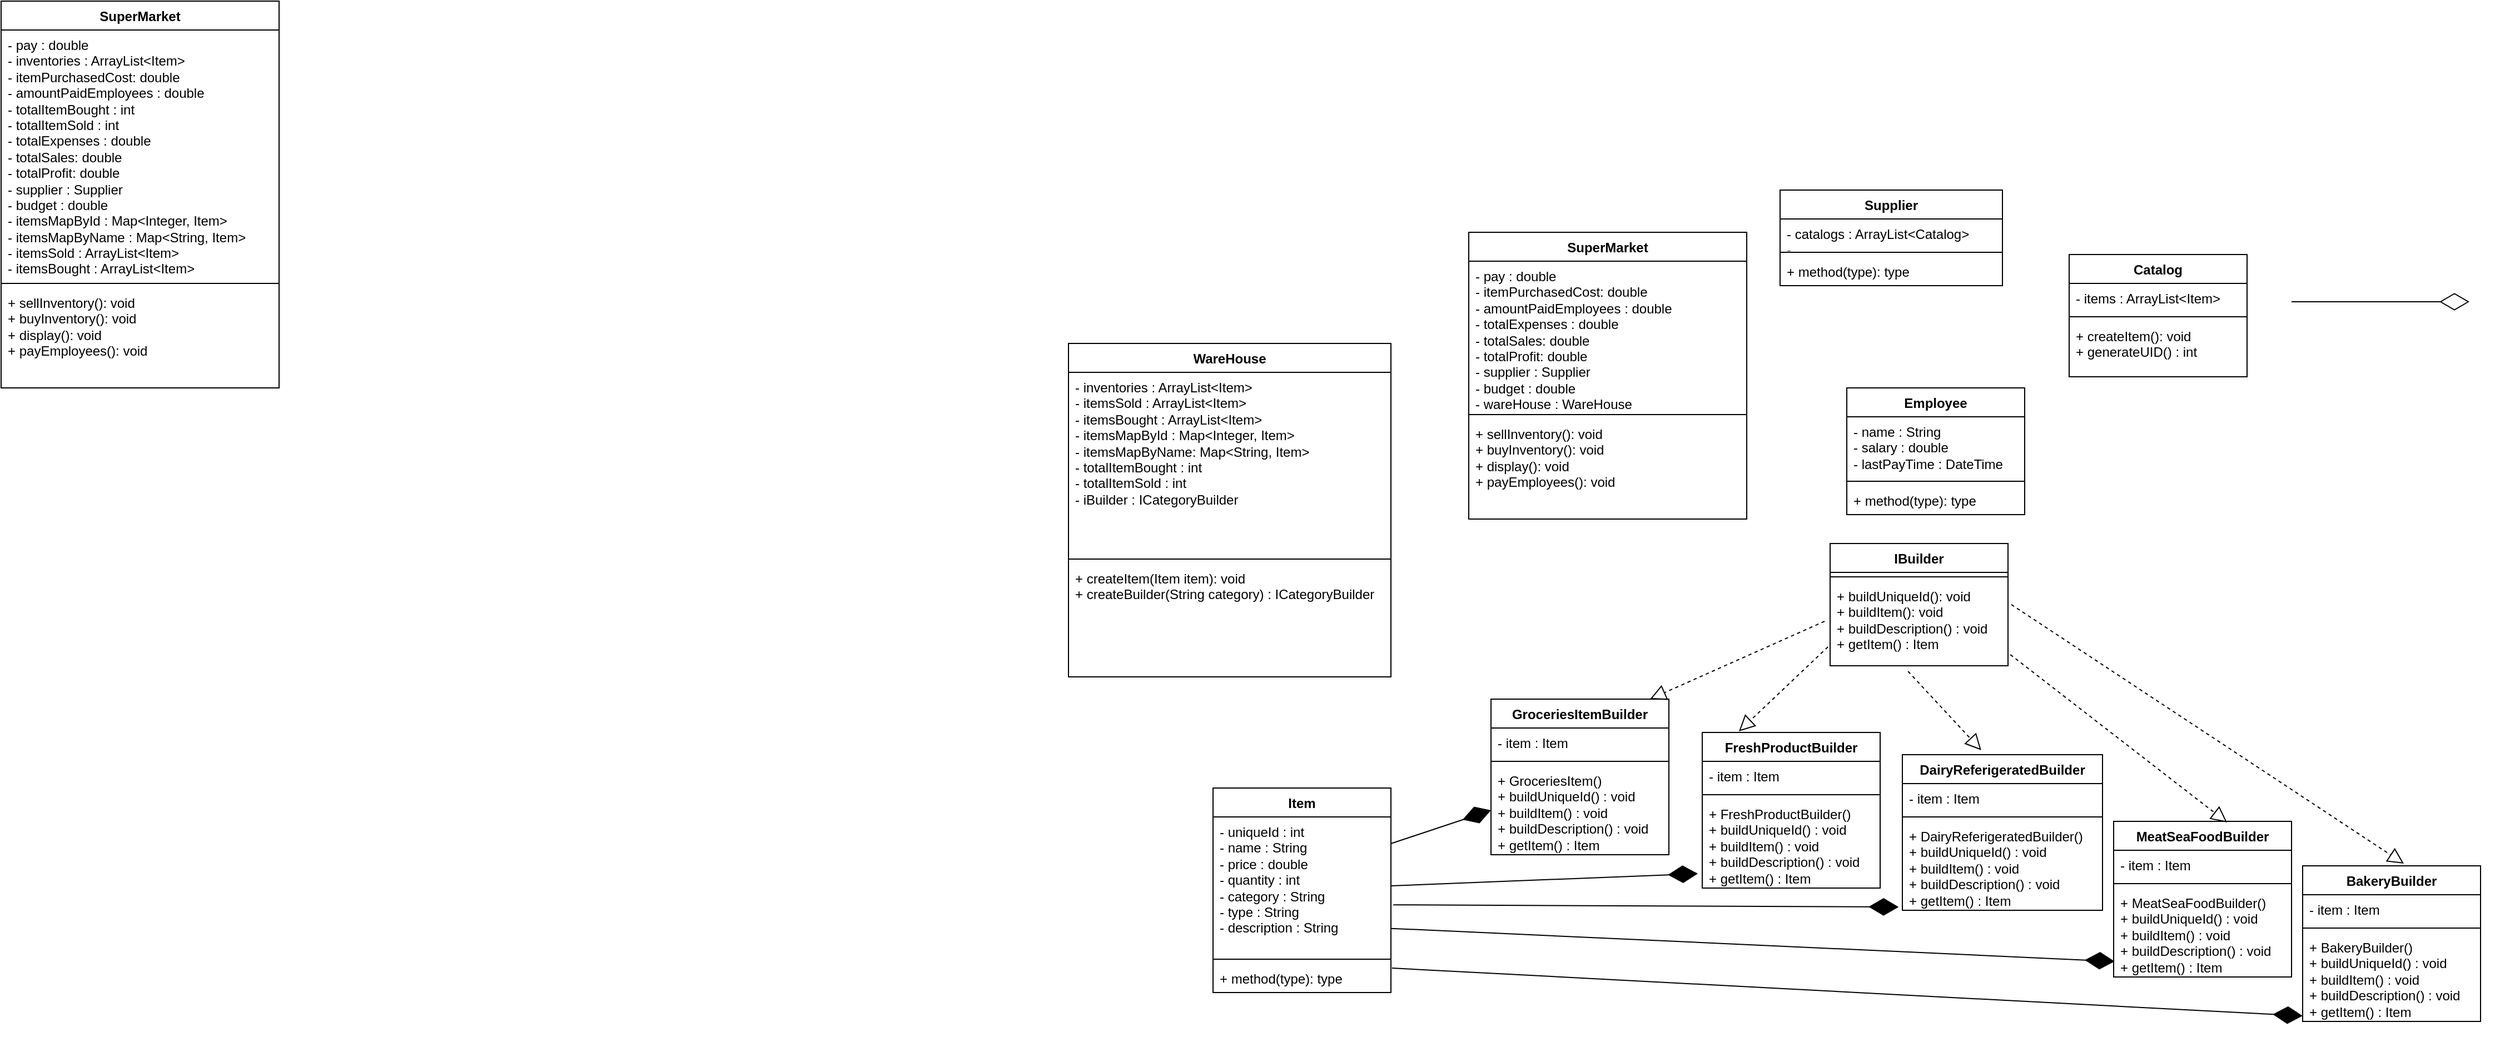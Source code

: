 <mxfile version="22.0.2" type="device">
  <diagram name="Page-1" id="-gRT8WgpqFWuWhDdHIi4">
    <mxGraphModel dx="2540" dy="1597" grid="1" gridSize="10" guides="1" tooltips="1" connect="1" arrows="1" fold="1" page="1" pageScale="1" pageWidth="850" pageHeight="1100" math="0" shadow="0">
      <root>
        <mxCell id="0" />
        <mxCell id="1" parent="0" />
        <mxCell id="uRmsWzJA4yEdJuGVgKY8-1" value="SuperMarket" style="swimlane;fontStyle=1;align=center;verticalAlign=top;childLayout=stackLayout;horizontal=1;startSize=26;horizontalStack=0;resizeParent=1;resizeParentMax=0;resizeLast=0;collapsible=1;marginBottom=0;whiteSpace=wrap;html=1;" parent="1" vertex="1">
          <mxGeometry x="100" y="160" width="250" height="258" as="geometry" />
        </mxCell>
        <mxCell id="uRmsWzJA4yEdJuGVgKY8-2" value="- pay : double&lt;br&gt;- itemPurchasedCost: double&lt;br&gt;- amountPaidEmployees : double&lt;br&gt;- totalExpenses : double&lt;br&gt;- totalSales: double&lt;br&gt;- totalProfit: double&lt;br&gt;- supplier : Supplier&lt;br&gt;- budget : double&lt;br&gt;- wareHouse : WareHouse" style="text;strokeColor=none;fillColor=none;align=left;verticalAlign=top;spacingLeft=4;spacingRight=4;overflow=hidden;rotatable=0;points=[[0,0.5],[1,0.5]];portConstraint=eastwest;whiteSpace=wrap;html=1;" parent="uRmsWzJA4yEdJuGVgKY8-1" vertex="1">
          <mxGeometry y="26" width="250" height="134" as="geometry" />
        </mxCell>
        <mxCell id="uRmsWzJA4yEdJuGVgKY8-3" value="" style="line;strokeWidth=1;fillColor=none;align=left;verticalAlign=middle;spacingTop=-1;spacingLeft=3;spacingRight=3;rotatable=0;labelPosition=right;points=[];portConstraint=eastwest;strokeColor=inherit;" parent="uRmsWzJA4yEdJuGVgKY8-1" vertex="1">
          <mxGeometry y="160" width="250" height="8" as="geometry" />
        </mxCell>
        <mxCell id="uRmsWzJA4yEdJuGVgKY8-4" value="+ sellInventory(): void&lt;br&gt;+ buyInventory(): void&lt;br&gt;+ display(): void&lt;br&gt;+ payEmployees(): void&lt;br&gt;" style="text;strokeColor=none;fillColor=none;align=left;verticalAlign=top;spacingLeft=4;spacingRight=4;overflow=hidden;rotatable=0;points=[[0,0.5],[1,0.5]];portConstraint=eastwest;whiteSpace=wrap;html=1;" parent="uRmsWzJA4yEdJuGVgKY8-1" vertex="1">
          <mxGeometry y="168" width="250" height="90" as="geometry" />
        </mxCell>
        <mxCell id="uRmsWzJA4yEdJuGVgKY8-5" value="Supplier&lt;br&gt;" style="swimlane;fontStyle=1;align=center;verticalAlign=top;childLayout=stackLayout;horizontal=1;startSize=26;horizontalStack=0;resizeParent=1;resizeParentMax=0;resizeLast=0;collapsible=1;marginBottom=0;whiteSpace=wrap;html=1;" parent="1" vertex="1">
          <mxGeometry x="380" y="122" width="200" height="86" as="geometry" />
        </mxCell>
        <mxCell id="uRmsWzJA4yEdJuGVgKY8-6" value="- catalogs : ArrayList&amp;lt;Catalog&amp;gt;&lt;br&gt;-&amp;nbsp;" style="text;strokeColor=none;fillColor=none;align=left;verticalAlign=top;spacingLeft=4;spacingRight=4;overflow=hidden;rotatable=0;points=[[0,0.5],[1,0.5]];portConstraint=eastwest;whiteSpace=wrap;html=1;" parent="uRmsWzJA4yEdJuGVgKY8-5" vertex="1">
          <mxGeometry y="26" width="200" height="26" as="geometry" />
        </mxCell>
        <mxCell id="uRmsWzJA4yEdJuGVgKY8-7" value="" style="line;strokeWidth=1;fillColor=none;align=left;verticalAlign=middle;spacingTop=-1;spacingLeft=3;spacingRight=3;rotatable=0;labelPosition=right;points=[];portConstraint=eastwest;strokeColor=inherit;" parent="uRmsWzJA4yEdJuGVgKY8-5" vertex="1">
          <mxGeometry y="52" width="200" height="8" as="geometry" />
        </mxCell>
        <mxCell id="uRmsWzJA4yEdJuGVgKY8-8" value="+ method(type): type" style="text;strokeColor=none;fillColor=none;align=left;verticalAlign=top;spacingLeft=4;spacingRight=4;overflow=hidden;rotatable=0;points=[[0,0.5],[1,0.5]];portConstraint=eastwest;whiteSpace=wrap;html=1;" parent="uRmsWzJA4yEdJuGVgKY8-5" vertex="1">
          <mxGeometry y="60" width="200" height="26" as="geometry" />
        </mxCell>
        <mxCell id="uRmsWzJA4yEdJuGVgKY8-9" value="Catalog" style="swimlane;fontStyle=1;align=center;verticalAlign=top;childLayout=stackLayout;horizontal=1;startSize=26;horizontalStack=0;resizeParent=1;resizeParentMax=0;resizeLast=0;collapsible=1;marginBottom=0;whiteSpace=wrap;html=1;" parent="1" vertex="1">
          <mxGeometry x="640" y="180" width="160" height="110" as="geometry" />
        </mxCell>
        <mxCell id="uRmsWzJA4yEdJuGVgKY8-10" value="- items : ArrayList&amp;lt;Item&amp;gt;" style="text;strokeColor=none;fillColor=none;align=left;verticalAlign=top;spacingLeft=4;spacingRight=4;overflow=hidden;rotatable=0;points=[[0,0.5],[1,0.5]];portConstraint=eastwest;whiteSpace=wrap;html=1;" parent="uRmsWzJA4yEdJuGVgKY8-9" vertex="1">
          <mxGeometry y="26" width="160" height="26" as="geometry" />
        </mxCell>
        <mxCell id="uRmsWzJA4yEdJuGVgKY8-11" value="" style="line;strokeWidth=1;fillColor=none;align=left;verticalAlign=middle;spacingTop=-1;spacingLeft=3;spacingRight=3;rotatable=0;labelPosition=right;points=[];portConstraint=eastwest;strokeColor=inherit;" parent="uRmsWzJA4yEdJuGVgKY8-9" vertex="1">
          <mxGeometry y="52" width="160" height="8" as="geometry" />
        </mxCell>
        <mxCell id="uRmsWzJA4yEdJuGVgKY8-12" value="+ createItem(): void&lt;br&gt;+ generateUID() : int" style="text;strokeColor=none;fillColor=none;align=left;verticalAlign=top;spacingLeft=4;spacingRight=4;overflow=hidden;rotatable=0;points=[[0,0.5],[1,0.5]];portConstraint=eastwest;whiteSpace=wrap;html=1;" parent="uRmsWzJA4yEdJuGVgKY8-9" vertex="1">
          <mxGeometry y="60" width="160" height="50" as="geometry" />
        </mxCell>
        <mxCell id="uRmsWzJA4yEdJuGVgKY8-13" value="Item" style="swimlane;fontStyle=1;align=center;verticalAlign=top;childLayout=stackLayout;horizontal=1;startSize=26;horizontalStack=0;resizeParent=1;resizeParentMax=0;resizeLast=0;collapsible=1;marginBottom=0;whiteSpace=wrap;html=1;" parent="1" vertex="1">
          <mxGeometry x="-130" y="660" width="160" height="184" as="geometry" />
        </mxCell>
        <mxCell id="uRmsWzJA4yEdJuGVgKY8-14" value="- uniqueId : int&lt;br&gt;- name : String&lt;br&gt;- price : double&lt;br&gt;- quantity : int&lt;br&gt;- category : String&lt;br&gt;- type : String&amp;nbsp;&lt;br&gt;- description : String" style="text;strokeColor=none;fillColor=none;align=left;verticalAlign=top;spacingLeft=4;spacingRight=4;overflow=hidden;rotatable=0;points=[[0,0.5],[1,0.5]];portConstraint=eastwest;whiteSpace=wrap;html=1;" parent="uRmsWzJA4yEdJuGVgKY8-13" vertex="1">
          <mxGeometry y="26" width="160" height="124" as="geometry" />
        </mxCell>
        <mxCell id="uRmsWzJA4yEdJuGVgKY8-15" value="" style="line;strokeWidth=1;fillColor=none;align=left;verticalAlign=middle;spacingTop=-1;spacingLeft=3;spacingRight=3;rotatable=0;labelPosition=right;points=[];portConstraint=eastwest;strokeColor=inherit;" parent="uRmsWzJA4yEdJuGVgKY8-13" vertex="1">
          <mxGeometry y="150" width="160" height="8" as="geometry" />
        </mxCell>
        <mxCell id="uRmsWzJA4yEdJuGVgKY8-16" value="+ method(type): type" style="text;strokeColor=none;fillColor=none;align=left;verticalAlign=top;spacingLeft=4;spacingRight=4;overflow=hidden;rotatable=0;points=[[0,0.5],[1,0.5]];portConstraint=eastwest;whiteSpace=wrap;html=1;" parent="uRmsWzJA4yEdJuGVgKY8-13" vertex="1">
          <mxGeometry y="158" width="160" height="26" as="geometry" />
        </mxCell>
        <mxCell id="uRmsWzJA4yEdJuGVgKY8-17" value="Employee" style="swimlane;fontStyle=1;align=center;verticalAlign=top;childLayout=stackLayout;horizontal=1;startSize=26;horizontalStack=0;resizeParent=1;resizeParentMax=0;resizeLast=0;collapsible=1;marginBottom=0;whiteSpace=wrap;html=1;" parent="1" vertex="1">
          <mxGeometry x="440" y="300" width="160" height="114" as="geometry" />
        </mxCell>
        <mxCell id="uRmsWzJA4yEdJuGVgKY8-18" value="- name : String&lt;br&gt;- salary : double&lt;br&gt;- lastPayTime : DateTime&lt;br&gt;" style="text;strokeColor=none;fillColor=none;align=left;verticalAlign=top;spacingLeft=4;spacingRight=4;overflow=hidden;rotatable=0;points=[[0,0.5],[1,0.5]];portConstraint=eastwest;whiteSpace=wrap;html=1;" parent="uRmsWzJA4yEdJuGVgKY8-17" vertex="1">
          <mxGeometry y="26" width="160" height="54" as="geometry" />
        </mxCell>
        <mxCell id="uRmsWzJA4yEdJuGVgKY8-19" value="" style="line;strokeWidth=1;fillColor=none;align=left;verticalAlign=middle;spacingTop=-1;spacingLeft=3;spacingRight=3;rotatable=0;labelPosition=right;points=[];portConstraint=eastwest;strokeColor=inherit;" parent="uRmsWzJA4yEdJuGVgKY8-17" vertex="1">
          <mxGeometry y="80" width="160" height="8" as="geometry" />
        </mxCell>
        <mxCell id="uRmsWzJA4yEdJuGVgKY8-20" value="+ method(type): type" style="text;strokeColor=none;fillColor=none;align=left;verticalAlign=top;spacingLeft=4;spacingRight=4;overflow=hidden;rotatable=0;points=[[0,0.5],[1,0.5]];portConstraint=eastwest;whiteSpace=wrap;html=1;" parent="uRmsWzJA4yEdJuGVgKY8-17" vertex="1">
          <mxGeometry y="88" width="160" height="26" as="geometry" />
        </mxCell>
        <mxCell id="uRmsWzJA4yEdJuGVgKY8-21" value="GroceriesItemBuilder" style="swimlane;fontStyle=1;align=center;verticalAlign=top;childLayout=stackLayout;horizontal=1;startSize=26;horizontalStack=0;resizeParent=1;resizeParentMax=0;resizeLast=0;collapsible=1;marginBottom=0;whiteSpace=wrap;html=1;" parent="1" vertex="1">
          <mxGeometry x="120" y="580" width="160" height="140" as="geometry" />
        </mxCell>
        <mxCell id="uRmsWzJA4yEdJuGVgKY8-22" value="- item : Item&amp;nbsp;" style="text;strokeColor=none;fillColor=none;align=left;verticalAlign=top;spacingLeft=4;spacingRight=4;overflow=hidden;rotatable=0;points=[[0,0.5],[1,0.5]];portConstraint=eastwest;whiteSpace=wrap;html=1;" parent="uRmsWzJA4yEdJuGVgKY8-21" vertex="1">
          <mxGeometry y="26" width="160" height="26" as="geometry" />
        </mxCell>
        <mxCell id="uRmsWzJA4yEdJuGVgKY8-23" value="" style="line;strokeWidth=1;fillColor=none;align=left;verticalAlign=middle;spacingTop=-1;spacingLeft=3;spacingRight=3;rotatable=0;labelPosition=right;points=[];portConstraint=eastwest;strokeColor=inherit;" parent="uRmsWzJA4yEdJuGVgKY8-21" vertex="1">
          <mxGeometry y="52" width="160" height="8" as="geometry" />
        </mxCell>
        <mxCell id="uRmsWzJA4yEdJuGVgKY8-24" value="+ GroceriesItem()&lt;br&gt;+ buildUniqueId() : void&lt;br&gt;+ buildItem() : void&lt;br&gt;+ buildDescription() : void&amp;nbsp;&lt;br&gt;+ getItem() : Item" style="text;strokeColor=none;fillColor=none;align=left;verticalAlign=top;spacingLeft=4;spacingRight=4;overflow=hidden;rotatable=0;points=[[0,0.5],[1,0.5]];portConstraint=eastwest;whiteSpace=wrap;html=1;" parent="uRmsWzJA4yEdJuGVgKY8-21" vertex="1">
          <mxGeometry y="60" width="160" height="80" as="geometry" />
        </mxCell>
        <mxCell id="uRmsWzJA4yEdJuGVgKY8-34" value="FreshProductBuilder" style="swimlane;fontStyle=1;align=center;verticalAlign=top;childLayout=stackLayout;horizontal=1;startSize=26;horizontalStack=0;resizeParent=1;resizeParentMax=0;resizeLast=0;collapsible=1;marginBottom=0;whiteSpace=wrap;html=1;" parent="1" vertex="1">
          <mxGeometry x="310" y="610" width="160" height="140" as="geometry" />
        </mxCell>
        <mxCell id="uRmsWzJA4yEdJuGVgKY8-35" value="- item : Item&amp;nbsp;" style="text;strokeColor=none;fillColor=none;align=left;verticalAlign=top;spacingLeft=4;spacingRight=4;overflow=hidden;rotatable=0;points=[[0,0.5],[1,0.5]];portConstraint=eastwest;whiteSpace=wrap;html=1;" parent="uRmsWzJA4yEdJuGVgKY8-34" vertex="1">
          <mxGeometry y="26" width="160" height="26" as="geometry" />
        </mxCell>
        <mxCell id="uRmsWzJA4yEdJuGVgKY8-36" value="" style="line;strokeWidth=1;fillColor=none;align=left;verticalAlign=middle;spacingTop=-1;spacingLeft=3;spacingRight=3;rotatable=0;labelPosition=right;points=[];portConstraint=eastwest;strokeColor=inherit;" parent="uRmsWzJA4yEdJuGVgKY8-34" vertex="1">
          <mxGeometry y="52" width="160" height="8" as="geometry" />
        </mxCell>
        <mxCell id="uRmsWzJA4yEdJuGVgKY8-37" value="+ FreshProductBuilder()&lt;br&gt;+ buildUniqueId() : void&lt;br&gt;+ buildItem() : void&lt;br&gt;+ buildDescription() : void&amp;nbsp;&lt;br&gt;+ getItem() : Item" style="text;strokeColor=none;fillColor=none;align=left;verticalAlign=top;spacingLeft=4;spacingRight=4;overflow=hidden;rotatable=0;points=[[0,0.5],[1,0.5]];portConstraint=eastwest;whiteSpace=wrap;html=1;" parent="uRmsWzJA4yEdJuGVgKY8-34" vertex="1">
          <mxGeometry y="60" width="160" height="80" as="geometry" />
        </mxCell>
        <mxCell id="uRmsWzJA4yEdJuGVgKY8-38" value="DairyReferigeratedBuilder" style="swimlane;fontStyle=1;align=center;verticalAlign=top;childLayout=stackLayout;horizontal=1;startSize=26;horizontalStack=0;resizeParent=1;resizeParentMax=0;resizeLast=0;collapsible=1;marginBottom=0;whiteSpace=wrap;html=1;" parent="1" vertex="1">
          <mxGeometry x="490" y="630" width="180" height="140" as="geometry" />
        </mxCell>
        <mxCell id="uRmsWzJA4yEdJuGVgKY8-39" value="- item : Item&amp;nbsp;" style="text;strokeColor=none;fillColor=none;align=left;verticalAlign=top;spacingLeft=4;spacingRight=4;overflow=hidden;rotatable=0;points=[[0,0.5],[1,0.5]];portConstraint=eastwest;whiteSpace=wrap;html=1;" parent="uRmsWzJA4yEdJuGVgKY8-38" vertex="1">
          <mxGeometry y="26" width="180" height="26" as="geometry" />
        </mxCell>
        <mxCell id="uRmsWzJA4yEdJuGVgKY8-40" value="" style="line;strokeWidth=1;fillColor=none;align=left;verticalAlign=middle;spacingTop=-1;spacingLeft=3;spacingRight=3;rotatable=0;labelPosition=right;points=[];portConstraint=eastwest;strokeColor=inherit;" parent="uRmsWzJA4yEdJuGVgKY8-38" vertex="1">
          <mxGeometry y="52" width="180" height="8" as="geometry" />
        </mxCell>
        <mxCell id="uRmsWzJA4yEdJuGVgKY8-41" value="+ DairyReferigeratedBuilder()&lt;br&gt;+ buildUniqueId() : void&lt;br&gt;+ buildItem() : void&lt;br&gt;+ buildDescription() : void&amp;nbsp;&lt;br&gt;+ getItem() : Item" style="text;strokeColor=none;fillColor=none;align=left;verticalAlign=top;spacingLeft=4;spacingRight=4;overflow=hidden;rotatable=0;points=[[0,0.5],[1,0.5]];portConstraint=eastwest;whiteSpace=wrap;html=1;" parent="uRmsWzJA4yEdJuGVgKY8-38" vertex="1">
          <mxGeometry y="60" width="180" height="80" as="geometry" />
        </mxCell>
        <mxCell id="uRmsWzJA4yEdJuGVgKY8-42" value="MeatSeaFoodBuilder" style="swimlane;fontStyle=1;align=center;verticalAlign=top;childLayout=stackLayout;horizontal=1;startSize=26;horizontalStack=0;resizeParent=1;resizeParentMax=0;resizeLast=0;collapsible=1;marginBottom=0;whiteSpace=wrap;html=1;" parent="1" vertex="1">
          <mxGeometry x="680" y="690" width="160" height="140" as="geometry" />
        </mxCell>
        <mxCell id="uRmsWzJA4yEdJuGVgKY8-43" value="- item : Item&amp;nbsp;" style="text;strokeColor=none;fillColor=none;align=left;verticalAlign=top;spacingLeft=4;spacingRight=4;overflow=hidden;rotatable=0;points=[[0,0.5],[1,0.5]];portConstraint=eastwest;whiteSpace=wrap;html=1;" parent="uRmsWzJA4yEdJuGVgKY8-42" vertex="1">
          <mxGeometry y="26" width="160" height="26" as="geometry" />
        </mxCell>
        <mxCell id="uRmsWzJA4yEdJuGVgKY8-44" value="" style="line;strokeWidth=1;fillColor=none;align=left;verticalAlign=middle;spacingTop=-1;spacingLeft=3;spacingRight=3;rotatable=0;labelPosition=right;points=[];portConstraint=eastwest;strokeColor=inherit;" parent="uRmsWzJA4yEdJuGVgKY8-42" vertex="1">
          <mxGeometry y="52" width="160" height="8" as="geometry" />
        </mxCell>
        <mxCell id="uRmsWzJA4yEdJuGVgKY8-45" value="+ MeatSeaFoodBuilder()&lt;br&gt;+ buildUniqueId() : void&lt;br&gt;+ buildItem() : void&lt;br&gt;+ buildDescription() : void&amp;nbsp;&lt;br&gt;+ getItem() : Item" style="text;strokeColor=none;fillColor=none;align=left;verticalAlign=top;spacingLeft=4;spacingRight=4;overflow=hidden;rotatable=0;points=[[0,0.5],[1,0.5]];portConstraint=eastwest;whiteSpace=wrap;html=1;" parent="uRmsWzJA4yEdJuGVgKY8-42" vertex="1">
          <mxGeometry y="60" width="160" height="80" as="geometry" />
        </mxCell>
        <mxCell id="uRmsWzJA4yEdJuGVgKY8-46" value="BakeryBuilder" style="swimlane;fontStyle=1;align=center;verticalAlign=top;childLayout=stackLayout;horizontal=1;startSize=26;horizontalStack=0;resizeParent=1;resizeParentMax=0;resizeLast=0;collapsible=1;marginBottom=0;whiteSpace=wrap;html=1;" parent="1" vertex="1">
          <mxGeometry x="850" y="730" width="160" height="140" as="geometry" />
        </mxCell>
        <mxCell id="uRmsWzJA4yEdJuGVgKY8-47" value="- item : Item&amp;nbsp;" style="text;strokeColor=none;fillColor=none;align=left;verticalAlign=top;spacingLeft=4;spacingRight=4;overflow=hidden;rotatable=0;points=[[0,0.5],[1,0.5]];portConstraint=eastwest;whiteSpace=wrap;html=1;" parent="uRmsWzJA4yEdJuGVgKY8-46" vertex="1">
          <mxGeometry y="26" width="160" height="26" as="geometry" />
        </mxCell>
        <mxCell id="uRmsWzJA4yEdJuGVgKY8-48" value="" style="line;strokeWidth=1;fillColor=none;align=left;verticalAlign=middle;spacingTop=-1;spacingLeft=3;spacingRight=3;rotatable=0;labelPosition=right;points=[];portConstraint=eastwest;strokeColor=inherit;" parent="uRmsWzJA4yEdJuGVgKY8-46" vertex="1">
          <mxGeometry y="52" width="160" height="8" as="geometry" />
        </mxCell>
        <mxCell id="uRmsWzJA4yEdJuGVgKY8-49" value="+ BakeryBuilder()&lt;br&gt;+ buildUniqueId() : void&lt;br&gt;+ buildItem() : void&lt;br&gt;+ buildDescription() : void&amp;nbsp;&lt;br&gt;+ getItem() : Item" style="text;strokeColor=none;fillColor=none;align=left;verticalAlign=top;spacingLeft=4;spacingRight=4;overflow=hidden;rotatable=0;points=[[0,0.5],[1,0.5]];portConstraint=eastwest;whiteSpace=wrap;html=1;" parent="uRmsWzJA4yEdJuGVgKY8-46" vertex="1">
          <mxGeometry y="60" width="160" height="80" as="geometry" />
        </mxCell>
        <mxCell id="uRmsWzJA4yEdJuGVgKY8-50" value="" style="endArrow=diamondThin;endFill=1;endSize=24;html=1;rounded=0;entryX=0;entryY=0.5;entryDx=0;entryDy=0;" parent="1" target="uRmsWzJA4yEdJuGVgKY8-24" edge="1">
          <mxGeometry width="160" relative="1" as="geometry">
            <mxPoint x="30" y="710" as="sourcePoint" />
            <mxPoint x="190" y="710" as="targetPoint" />
          </mxGeometry>
        </mxCell>
        <mxCell id="uRmsWzJA4yEdJuGVgKY8-51" value="" style="endArrow=diamondThin;endFill=1;endSize=24;html=1;rounded=0;entryX=-0.025;entryY=0.838;entryDx=0;entryDy=0;exitX=1;exitY=0.5;exitDx=0;exitDy=0;entryPerimeter=0;" parent="1" source="uRmsWzJA4yEdJuGVgKY8-14" target="uRmsWzJA4yEdJuGVgKY8-37" edge="1">
          <mxGeometry width="160" relative="1" as="geometry">
            <mxPoint x="40" y="720" as="sourcePoint" />
            <mxPoint x="130" y="690" as="targetPoint" />
          </mxGeometry>
        </mxCell>
        <mxCell id="uRmsWzJA4yEdJuGVgKY8-52" value="" style="endArrow=diamondThin;endFill=1;endSize=24;html=1;rounded=0;entryX=-0.019;entryY=0.963;entryDx=0;entryDy=0;exitX=1.013;exitY=0.638;exitDx=0;exitDy=0;entryPerimeter=0;exitPerimeter=0;" parent="1" source="uRmsWzJA4yEdJuGVgKY8-14" target="uRmsWzJA4yEdJuGVgKY8-41" edge="1">
          <mxGeometry width="160" relative="1" as="geometry">
            <mxPoint x="40" y="743" as="sourcePoint" />
            <mxPoint x="316" y="747" as="targetPoint" />
          </mxGeometry>
        </mxCell>
        <mxCell id="uRmsWzJA4yEdJuGVgKY8-53" value="" style="endArrow=diamondThin;endFill=1;endSize=24;html=1;rounded=0;entryX=0.006;entryY=0.825;entryDx=0;entryDy=0;exitX=1;exitY=0.809;exitDx=0;exitDy=0;entryPerimeter=0;exitPerimeter=0;" parent="1" source="uRmsWzJA4yEdJuGVgKY8-14" target="uRmsWzJA4yEdJuGVgKY8-45" edge="1">
          <mxGeometry width="160" relative="1" as="geometry">
            <mxPoint x="42" y="756" as="sourcePoint" />
            <mxPoint x="497" y="777" as="targetPoint" />
          </mxGeometry>
        </mxCell>
        <mxCell id="uRmsWzJA4yEdJuGVgKY8-54" value="" style="endArrow=diamondThin;endFill=1;endSize=24;html=1;rounded=0;entryX=0;entryY=0.938;entryDx=0;entryDy=0;exitX=1.006;exitY=0.154;exitDx=0;exitDy=0;entryPerimeter=0;exitPerimeter=0;" parent="1" source="uRmsWzJA4yEdJuGVgKY8-16" target="uRmsWzJA4yEdJuGVgKY8-49" edge="1">
          <mxGeometry width="160" relative="1" as="geometry">
            <mxPoint x="40" y="772" as="sourcePoint" />
            <mxPoint x="681" y="826" as="targetPoint" />
          </mxGeometry>
        </mxCell>
        <mxCell id="uRmsWzJA4yEdJuGVgKY8-59" value="IBuilder" style="swimlane;fontStyle=1;align=center;verticalAlign=top;childLayout=stackLayout;horizontal=1;startSize=26;horizontalStack=0;resizeParent=1;resizeParentMax=0;resizeLast=0;collapsible=1;marginBottom=0;whiteSpace=wrap;html=1;" parent="1" vertex="1">
          <mxGeometry x="425" y="440" width="160" height="110" as="geometry" />
        </mxCell>
        <mxCell id="uRmsWzJA4yEdJuGVgKY8-61" value="" style="line;strokeWidth=1;fillColor=none;align=left;verticalAlign=middle;spacingTop=-1;spacingLeft=3;spacingRight=3;rotatable=0;labelPosition=right;points=[];portConstraint=eastwest;strokeColor=inherit;" parent="uRmsWzJA4yEdJuGVgKY8-59" vertex="1">
          <mxGeometry y="26" width="160" height="8" as="geometry" />
        </mxCell>
        <mxCell id="uRmsWzJA4yEdJuGVgKY8-62" value="+ buildUniqueId(): void&lt;br&gt;+ buildItem(): void&lt;br&gt;+ buildDescription() : void&lt;br&gt;+ getItem() : Item" style="text;strokeColor=none;fillColor=none;align=left;verticalAlign=top;spacingLeft=4;spacingRight=4;overflow=hidden;rotatable=0;points=[[0,0.5],[1,0.5]];portConstraint=eastwest;whiteSpace=wrap;html=1;" parent="uRmsWzJA4yEdJuGVgKY8-59" vertex="1">
          <mxGeometry y="34" width="160" height="76" as="geometry" />
        </mxCell>
        <mxCell id="uRmsWzJA4yEdJuGVgKY8-63" value="" style="endArrow=block;dashed=1;endFill=0;endSize=12;html=1;rounded=0;entryX=0.894;entryY=0;entryDx=0;entryDy=0;entryPerimeter=0;" parent="1" target="uRmsWzJA4yEdJuGVgKY8-21" edge="1">
          <mxGeometry width="160" relative="1" as="geometry">
            <mxPoint x="420" y="510" as="sourcePoint" />
            <mxPoint x="340" y="510" as="targetPoint" />
          </mxGeometry>
        </mxCell>
        <mxCell id="uRmsWzJA4yEdJuGVgKY8-64" value="" style="endArrow=block;dashed=1;endFill=0;endSize=12;html=1;rounded=0;entryX=0.206;entryY=-0.007;entryDx=0;entryDy=0;entryPerimeter=0;exitX=-0.012;exitY=0.776;exitDx=0;exitDy=0;exitPerimeter=0;" parent="1" source="uRmsWzJA4yEdJuGVgKY8-62" target="uRmsWzJA4yEdJuGVgKY8-34" edge="1">
          <mxGeometry width="160" relative="1" as="geometry">
            <mxPoint x="430" y="520" as="sourcePoint" />
            <mxPoint x="273" y="590" as="targetPoint" />
          </mxGeometry>
        </mxCell>
        <mxCell id="uRmsWzJA4yEdJuGVgKY8-65" value="" style="endArrow=block;dashed=1;endFill=0;endSize=12;html=1;rounded=0;entryX=0.394;entryY=-0.029;entryDx=0;entryDy=0;entryPerimeter=0;exitX=0.438;exitY=1.066;exitDx=0;exitDy=0;exitPerimeter=0;" parent="1" source="uRmsWzJA4yEdJuGVgKY8-62" target="uRmsWzJA4yEdJuGVgKY8-38" edge="1">
          <mxGeometry width="160" relative="1" as="geometry">
            <mxPoint x="433" y="543" as="sourcePoint" />
            <mxPoint x="353" y="619" as="targetPoint" />
          </mxGeometry>
        </mxCell>
        <mxCell id="uRmsWzJA4yEdJuGVgKY8-66" value="" style="endArrow=block;dashed=1;endFill=0;endSize=12;html=1;rounded=0;entryX=0.638;entryY=0.007;entryDx=0;entryDy=0;entryPerimeter=0;exitX=1.013;exitY=0.868;exitDx=0;exitDy=0;exitPerimeter=0;" parent="1" source="uRmsWzJA4yEdJuGVgKY8-62" target="uRmsWzJA4yEdJuGVgKY8-42" edge="1">
          <mxGeometry width="160" relative="1" as="geometry">
            <mxPoint x="620" y="540" as="sourcePoint" />
            <mxPoint x="686" y="611" as="targetPoint" />
          </mxGeometry>
        </mxCell>
        <mxCell id="uRmsWzJA4yEdJuGVgKY8-67" value="" style="endArrow=block;dashed=1;endFill=0;endSize=12;html=1;rounded=0;entryX=0.569;entryY=-0.014;entryDx=0;entryDy=0;entryPerimeter=0;exitX=1.019;exitY=0.276;exitDx=0;exitDy=0;exitPerimeter=0;" parent="1" source="uRmsWzJA4yEdJuGVgKY8-62" target="uRmsWzJA4yEdJuGVgKY8-46" edge="1">
          <mxGeometry width="160" relative="1" as="geometry">
            <mxPoint x="610" y="490" as="sourcePoint" />
            <mxPoint x="805" y="641" as="targetPoint" />
          </mxGeometry>
        </mxCell>
        <mxCell id="2hTVqWPRnyDFLfdN7n1s-1" value="" style="endArrow=diamondThin;endFill=0;endSize=24;html=1;rounded=0;" parent="1" edge="1">
          <mxGeometry width="160" relative="1" as="geometry">
            <mxPoint x="840" y="222.5" as="sourcePoint" />
            <mxPoint x="1000" y="222.5" as="targetPoint" />
          </mxGeometry>
        </mxCell>
        <mxCell id="HKDz9kF8rqwINaVkEVnV-1" value="WareHouse" style="swimlane;fontStyle=1;align=center;verticalAlign=top;childLayout=stackLayout;horizontal=1;startSize=26;horizontalStack=0;resizeParent=1;resizeParentMax=0;resizeLast=0;collapsible=1;marginBottom=0;whiteSpace=wrap;html=1;" vertex="1" parent="1">
          <mxGeometry x="-260" y="260" width="290" height="300" as="geometry" />
        </mxCell>
        <mxCell id="HKDz9kF8rqwINaVkEVnV-2" value="- inventories : ArrayList&amp;lt;Item&amp;gt;&lt;br&gt;- itemsSold : ArrayList&amp;lt;Item&amp;gt;&lt;br&gt;- itemsBought : ArrayList&amp;lt;Item&amp;gt;&lt;br&gt;- itemsMapById : Map&amp;lt;Integer, Item&amp;gt;&lt;br&gt;- itemsMapByName: Map&amp;lt;String, Item&amp;gt;&lt;br&gt;- totalItemBought : int&lt;br&gt;- totalItemSold : int&lt;br&gt;- iBuilder : ICategoryBuilder&lt;br&gt;" style="text;strokeColor=none;fillColor=none;align=left;verticalAlign=top;spacingLeft=4;spacingRight=4;overflow=hidden;rotatable=0;points=[[0,0.5],[1,0.5]];portConstraint=eastwest;whiteSpace=wrap;html=1;" vertex="1" parent="HKDz9kF8rqwINaVkEVnV-1">
          <mxGeometry y="26" width="290" height="164" as="geometry" />
        </mxCell>
        <mxCell id="HKDz9kF8rqwINaVkEVnV-3" value="" style="line;strokeWidth=1;fillColor=none;align=left;verticalAlign=middle;spacingTop=-1;spacingLeft=3;spacingRight=3;rotatable=0;labelPosition=right;points=[];portConstraint=eastwest;strokeColor=inherit;" vertex="1" parent="HKDz9kF8rqwINaVkEVnV-1">
          <mxGeometry y="190" width="290" height="8" as="geometry" />
        </mxCell>
        <mxCell id="HKDz9kF8rqwINaVkEVnV-4" value="+ createItem(Item item): void&lt;br&gt;+ createBuilder(String category) : ICategoryBuilder" style="text;strokeColor=none;fillColor=none;align=left;verticalAlign=top;spacingLeft=4;spacingRight=4;overflow=hidden;rotatable=0;points=[[0,0.5],[1,0.5]];portConstraint=eastwest;whiteSpace=wrap;html=1;" vertex="1" parent="HKDz9kF8rqwINaVkEVnV-1">
          <mxGeometry y="198" width="290" height="102" as="geometry" />
        </mxCell>
        <mxCell id="HKDz9kF8rqwINaVkEVnV-5" value="SuperMarket" style="swimlane;fontStyle=1;align=center;verticalAlign=top;childLayout=stackLayout;horizontal=1;startSize=26;horizontalStack=0;resizeParent=1;resizeParentMax=0;resizeLast=0;collapsible=1;marginBottom=0;whiteSpace=wrap;html=1;" vertex="1" parent="1">
          <mxGeometry x="-1220" y="-48" width="250" height="348" as="geometry" />
        </mxCell>
        <mxCell id="HKDz9kF8rqwINaVkEVnV-6" value="- pay : double&lt;br&gt;- inventories : ArrayList&amp;lt;Item&amp;gt;&lt;br&gt;- itemPurchasedCost: double&lt;br&gt;- amountPaidEmployees : double&lt;br&gt;- totalItemBought : int&lt;br&gt;- totalItemSold : int&lt;br&gt;- totalExpenses : double&lt;br&gt;- totalSales: double&lt;br&gt;- totalProfit: double&lt;br&gt;- supplier : Supplier&lt;br&gt;- budget : double&lt;br&gt;- itemsMapById : Map&amp;lt;Integer, Item&amp;gt;&lt;br&gt;- itemsMapByName : Map&amp;lt;String, Item&amp;gt;&lt;br&gt;- itemsSold : ArrayList&amp;lt;Item&amp;gt;&lt;br&gt;- itemsBought : ArrayList&amp;lt;Item&amp;gt;" style="text;strokeColor=none;fillColor=none;align=left;verticalAlign=top;spacingLeft=4;spacingRight=4;overflow=hidden;rotatable=0;points=[[0,0.5],[1,0.5]];portConstraint=eastwest;whiteSpace=wrap;html=1;" vertex="1" parent="HKDz9kF8rqwINaVkEVnV-5">
          <mxGeometry y="26" width="250" height="224" as="geometry" />
        </mxCell>
        <mxCell id="HKDz9kF8rqwINaVkEVnV-7" value="" style="line;strokeWidth=1;fillColor=none;align=left;verticalAlign=middle;spacingTop=-1;spacingLeft=3;spacingRight=3;rotatable=0;labelPosition=right;points=[];portConstraint=eastwest;strokeColor=inherit;" vertex="1" parent="HKDz9kF8rqwINaVkEVnV-5">
          <mxGeometry y="250" width="250" height="8" as="geometry" />
        </mxCell>
        <mxCell id="HKDz9kF8rqwINaVkEVnV-8" value="+ sellInventory(): void&lt;br&gt;+ buyInventory(): void&lt;br&gt;+ display(): void&lt;br&gt;+ payEmployees(): void&lt;br&gt;" style="text;strokeColor=none;fillColor=none;align=left;verticalAlign=top;spacingLeft=4;spacingRight=4;overflow=hidden;rotatable=0;points=[[0,0.5],[1,0.5]];portConstraint=eastwest;whiteSpace=wrap;html=1;" vertex="1" parent="HKDz9kF8rqwINaVkEVnV-5">
          <mxGeometry y="258" width="250" height="90" as="geometry" />
        </mxCell>
      </root>
    </mxGraphModel>
  </diagram>
</mxfile>
